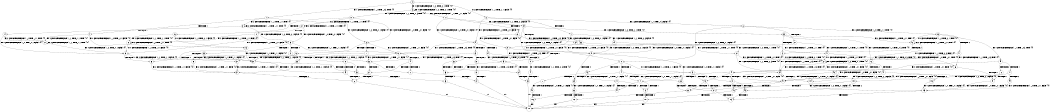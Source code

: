digraph BCG {
size = "7, 10.5";
center = TRUE;
node [shape = circle];
0 [peripheries = 2];
0 -> 1 [label = "EX !1 !ATOMIC_EXCH_BRANCH (1, +1, TRUE, +0, 3, TRUE) !{0}"];
0 -> 2 [label = "EX !2 !ATOMIC_EXCH_BRANCH (1, +1, TRUE, +1, 1, FALSE) !{0}"];
0 -> 3 [label = "EX !0 !ATOMIC_EXCH_BRANCH (1, +0, TRUE, +0, 1, TRUE) !{0}"];
1 -> 4 [label = "TERMINATE !1"];
1 -> 5 [label = "EX !2 !ATOMIC_EXCH_BRANCH (1, +1, TRUE, +1, 1, TRUE) !{0}"];
1 -> 6 [label = "EX !0 !ATOMIC_EXCH_BRANCH (1, +0, TRUE, +0, 1, FALSE) !{0}"];
2 -> 7 [label = "TERMINATE !2"];
2 -> 8 [label = "EX !1 !ATOMIC_EXCH_BRANCH (1, +1, TRUE, +0, 3, FALSE) !{0}"];
2 -> 9 [label = "EX !0 !ATOMIC_EXCH_BRANCH (1, +0, TRUE, +0, 1, FALSE) !{0}"];
3 -> 10 [label = "EX !1 !ATOMIC_EXCH_BRANCH (1, +1, TRUE, +0, 3, TRUE) !{0}"];
3 -> 11 [label = "EX !2 !ATOMIC_EXCH_BRANCH (1, +1, TRUE, +1, 1, FALSE) !{0}"];
3 -> 3 [label = "EX !0 !ATOMIC_EXCH_BRANCH (1, +0, TRUE, +0, 1, TRUE) !{0}"];
4 -> 12 [label = "EX !2 !ATOMIC_EXCH_BRANCH (1, +1, TRUE, +1, 1, TRUE) !{0}"];
4 -> 13 [label = "EX !0 !ATOMIC_EXCH_BRANCH (1, +0, TRUE, +0, 1, FALSE) !{0}"];
5 -> 14 [label = "TERMINATE !1"];
5 -> 15 [label = "EX !0 !ATOMIC_EXCH_BRANCH (1, +0, TRUE, +0, 1, FALSE) !{0}"];
5 -> 5 [label = "EX !2 !ATOMIC_EXCH_BRANCH (1, +1, TRUE, +1, 1, TRUE) !{0}"];
6 -> 16 [label = "TERMINATE !1"];
6 -> 17 [label = "TERMINATE !0"];
6 -> 18 [label = "EX !2 !ATOMIC_EXCH_BRANCH (1, +1, TRUE, +1, 1, FALSE) !{0}"];
7 -> 19 [label = "EX !1 !ATOMIC_EXCH_BRANCH (1, +1, TRUE, +0, 3, FALSE) !{0}"];
7 -> 20 [label = "EX !0 !ATOMIC_EXCH_BRANCH (1, +0, TRUE, +0, 1, FALSE) !{0}"];
8 -> 21 [label = "TERMINATE !2"];
8 -> 22 [label = "EX !0 !ATOMIC_EXCH_BRANCH (1, +0, TRUE, +0, 1, FALSE) !{0}"];
8 -> 23 [label = "EX !1 !ATOMIC_EXCH_BRANCH (1, +0, TRUE, +1, 1, TRUE) !{0}"];
9 -> 24 [label = "TERMINATE !2"];
9 -> 25 [label = "TERMINATE !0"];
9 -> 18 [label = "EX !1 !ATOMIC_EXCH_BRANCH (1, +1, TRUE, +0, 3, TRUE) !{0}"];
10 -> 26 [label = "TERMINATE !1"];
10 -> 27 [label = "EX !2 !ATOMIC_EXCH_BRANCH (1, +1, TRUE, +1, 1, TRUE) !{0}"];
10 -> 6 [label = "EX !0 !ATOMIC_EXCH_BRANCH (1, +0, TRUE, +0, 1, FALSE) !{0}"];
11 -> 28 [label = "TERMINATE !2"];
11 -> 29 [label = "EX !1 !ATOMIC_EXCH_BRANCH (1, +1, TRUE, +0, 3, FALSE) !{0}"];
11 -> 9 [label = "EX !0 !ATOMIC_EXCH_BRANCH (1, +0, TRUE, +0, 1, FALSE) !{0}"];
12 -> 30 [label = "EX !0 !ATOMIC_EXCH_BRANCH (1, +0, TRUE, +0, 1, FALSE) !{0}"];
12 -> 12 [label = "EX !2 !ATOMIC_EXCH_BRANCH (1, +1, TRUE, +1, 1, TRUE) !{0}"];
13 -> 31 [label = "TERMINATE !0"];
13 -> 32 [label = "EX !2 !ATOMIC_EXCH_BRANCH (1, +1, TRUE, +1, 1, FALSE) !{0}"];
14 -> 30 [label = "EX !0 !ATOMIC_EXCH_BRANCH (1, +0, TRUE, +0, 1, FALSE) !{0}"];
14 -> 12 [label = "EX !2 !ATOMIC_EXCH_BRANCH (1, +1, TRUE, +1, 1, TRUE) !{0}"];
15 -> 33 [label = "TERMINATE !1"];
15 -> 34 [label = "TERMINATE !0"];
15 -> 18 [label = "EX !2 !ATOMIC_EXCH_BRANCH (1, +1, TRUE, +1, 1, FALSE) !{0}"];
16 -> 31 [label = "TERMINATE !0"];
16 -> 32 [label = "EX !2 !ATOMIC_EXCH_BRANCH (1, +1, TRUE, +1, 1, FALSE) !{0}"];
17 -> 35 [label = "TERMINATE !1"];
17 -> 36 [label = "EX !2 !ATOMIC_EXCH_BRANCH (1, +1, TRUE, +1, 1, FALSE) !{1}"];
18 -> 37 [label = "TERMINATE !1"];
18 -> 38 [label = "TERMINATE !2"];
18 -> 39 [label = "TERMINATE !0"];
19 -> 40 [label = "EX !0 !ATOMIC_EXCH_BRANCH (1, +0, TRUE, +0, 1, FALSE) !{0}"];
19 -> 41 [label = "EX !1 !ATOMIC_EXCH_BRANCH (1, +0, TRUE, +1, 1, TRUE) !{0}"];
20 -> 42 [label = "TERMINATE !0"];
20 -> 43 [label = "EX !1 !ATOMIC_EXCH_BRANCH (1, +1, TRUE, +0, 3, TRUE) !{0}"];
21 -> 40 [label = "EX !0 !ATOMIC_EXCH_BRANCH (1, +0, TRUE, +0, 1, FALSE) !{0}"];
21 -> 41 [label = "EX !1 !ATOMIC_EXCH_BRANCH (1, +0, TRUE, +1, 1, TRUE) !{0}"];
22 -> 44 [label = "TERMINATE !2"];
22 -> 45 [label = "TERMINATE !0"];
22 -> 46 [label = "EX !1 !ATOMIC_EXCH_BRANCH (1, +0, TRUE, +1, 1, FALSE) !{0}"];
23 -> 47 [label = "TERMINATE !2"];
23 -> 48 [label = "EX !0 !ATOMIC_EXCH_BRANCH (1, +0, TRUE, +0, 1, TRUE) !{0}"];
23 -> 49 [label = "EX !1 !ATOMIC_EXCH_BRANCH (1, +1, TRUE, +0, 3, TRUE) !{0}"];
24 -> 42 [label = "TERMINATE !0"];
24 -> 43 [label = "EX !1 !ATOMIC_EXCH_BRANCH (1, +1, TRUE, +0, 3, TRUE) !{0}"];
25 -> 50 [label = "TERMINATE !2"];
25 -> 36 [label = "EX !1 !ATOMIC_EXCH_BRANCH (1, +1, TRUE, +0, 3, TRUE) !{1}"];
26 -> 51 [label = "EX !2 !ATOMIC_EXCH_BRANCH (1, +1, TRUE, +1, 1, TRUE) !{0}"];
26 -> 13 [label = "EX !0 !ATOMIC_EXCH_BRANCH (1, +0, TRUE, +0, 1, FALSE) !{0}"];
27 -> 52 [label = "TERMINATE !1"];
27 -> 27 [label = "EX !2 !ATOMIC_EXCH_BRANCH (1, +1, TRUE, +1, 1, TRUE) !{0}"];
27 -> 15 [label = "EX !0 !ATOMIC_EXCH_BRANCH (1, +0, TRUE, +0, 1, FALSE) !{0}"];
28 -> 53 [label = "EX !1 !ATOMIC_EXCH_BRANCH (1, +1, TRUE, +0, 3, FALSE) !{0}"];
28 -> 20 [label = "EX !0 !ATOMIC_EXCH_BRANCH (1, +0, TRUE, +0, 1, FALSE) !{0}"];
29 -> 54 [label = "TERMINATE !2"];
29 -> 55 [label = "EX !1 !ATOMIC_EXCH_BRANCH (1, +0, TRUE, +1, 1, TRUE) !{0}"];
29 -> 22 [label = "EX !0 !ATOMIC_EXCH_BRANCH (1, +0, TRUE, +0, 1, FALSE) !{0}"];
30 -> 56 [label = "TERMINATE !0"];
30 -> 32 [label = "EX !2 !ATOMIC_EXCH_BRANCH (1, +1, TRUE, +1, 1, FALSE) !{0}"];
31 -> 57 [label = "EX !2 !ATOMIC_EXCH_BRANCH (1, +1, TRUE, +1, 1, FALSE) !{2}"];
32 -> 58 [label = "TERMINATE !2"];
32 -> 59 [label = "TERMINATE !0"];
33 -> 56 [label = "TERMINATE !0"];
33 -> 32 [label = "EX !2 !ATOMIC_EXCH_BRANCH (1, +1, TRUE, +1, 1, FALSE) !{0}"];
34 -> 60 [label = "TERMINATE !1"];
34 -> 36 [label = "EX !2 !ATOMIC_EXCH_BRANCH (1, +1, TRUE, +1, 1, FALSE) !{1}"];
35 -> 57 [label = "EX !2 !ATOMIC_EXCH_BRANCH (1, +1, TRUE, +1, 1, FALSE) !{2}"];
36 -> 61 [label = "TERMINATE !1"];
36 -> 62 [label = "TERMINATE !2"];
37 -> 58 [label = "TERMINATE !2"];
37 -> 59 [label = "TERMINATE !0"];
38 -> 63 [label = "TERMINATE !1"];
38 -> 64 [label = "TERMINATE !0"];
39 -> 61 [label = "TERMINATE !1"];
39 -> 62 [label = "TERMINATE !2"];
40 -> 65 [label = "TERMINATE !0"];
40 -> 66 [label = "EX !1 !ATOMIC_EXCH_BRANCH (1, +0, TRUE, +1, 1, FALSE) !{0}"];
41 -> 67 [label = "EX !0 !ATOMIC_EXCH_BRANCH (1, +0, TRUE, +0, 1, TRUE) !{0}"];
41 -> 68 [label = "EX !1 !ATOMIC_EXCH_BRANCH (1, +1, TRUE, +0, 3, TRUE) !{0}"];
42 -> 69 [label = "EX !1 !ATOMIC_EXCH_BRANCH (1, +1, TRUE, +0, 3, TRUE) !{2}"];
43 -> 63 [label = "TERMINATE !1"];
43 -> 64 [label = "TERMINATE !0"];
44 -> 65 [label = "TERMINATE !0"];
44 -> 66 [label = "EX !1 !ATOMIC_EXCH_BRANCH (1, +0, TRUE, +1, 1, FALSE) !{0}"];
45 -> 70 [label = "TERMINATE !2"];
45 -> 71 [label = "EX !1 !ATOMIC_EXCH_BRANCH (1, +0, TRUE, +1, 1, FALSE) !{1}"];
46 -> 72 [label = "TERMINATE !1"];
46 -> 73 [label = "TERMINATE !2"];
46 -> 74 [label = "TERMINATE !0"];
47 -> 67 [label = "EX !0 !ATOMIC_EXCH_BRANCH (1, +0, TRUE, +0, 1, TRUE) !{0}"];
47 -> 68 [label = "EX !1 !ATOMIC_EXCH_BRANCH (1, +1, TRUE, +0, 3, TRUE) !{0}"];
48 -> 75 [label = "TERMINATE !2"];
48 -> 76 [label = "EX !1 !ATOMIC_EXCH_BRANCH (1, +1, TRUE, +0, 3, TRUE) !{0}"];
48 -> 48 [label = "EX !0 !ATOMIC_EXCH_BRANCH (1, +0, TRUE, +0, 1, TRUE) !{0}"];
49 -> 77 [label = "TERMINATE !1"];
49 -> 78 [label = "TERMINATE !2"];
49 -> 79 [label = "EX !0 !ATOMIC_EXCH_BRANCH (1, +0, TRUE, +0, 1, FALSE) !{0}"];
50 -> 80 [label = "EX !1 !ATOMIC_EXCH_BRANCH (1, +1, TRUE, +0, 3, TRUE) !{1}"];
51 -> 51 [label = "EX !2 !ATOMIC_EXCH_BRANCH (1, +1, TRUE, +1, 1, TRUE) !{0}"];
51 -> 30 [label = "EX !0 !ATOMIC_EXCH_BRANCH (1, +0, TRUE, +0, 1, FALSE) !{0}"];
52 -> 51 [label = "EX !2 !ATOMIC_EXCH_BRANCH (1, +1, TRUE, +1, 1, TRUE) !{0}"];
52 -> 30 [label = "EX !0 !ATOMIC_EXCH_BRANCH (1, +0, TRUE, +0, 1, FALSE) !{0}"];
53 -> 81 [label = "EX !1 !ATOMIC_EXCH_BRANCH (1, +0, TRUE, +1, 1, TRUE) !{0}"];
53 -> 40 [label = "EX !0 !ATOMIC_EXCH_BRANCH (1, +0, TRUE, +0, 1, FALSE) !{0}"];
54 -> 81 [label = "EX !1 !ATOMIC_EXCH_BRANCH (1, +0, TRUE, +1, 1, TRUE) !{0}"];
54 -> 40 [label = "EX !0 !ATOMIC_EXCH_BRANCH (1, +0, TRUE, +0, 1, FALSE) !{0}"];
55 -> 75 [label = "TERMINATE !2"];
55 -> 76 [label = "EX !1 !ATOMIC_EXCH_BRANCH (1, +1, TRUE, +0, 3, TRUE) !{0}"];
55 -> 48 [label = "EX !0 !ATOMIC_EXCH_BRANCH (1, +0, TRUE, +0, 1, TRUE) !{0}"];
56 -> 57 [label = "EX !2 !ATOMIC_EXCH_BRANCH (1, +1, TRUE, +1, 1, FALSE) !{2}"];
57 -> 82 [label = "TERMINATE !2"];
58 -> 83 [label = "TERMINATE !0"];
59 -> 82 [label = "TERMINATE !2"];
60 -> 57 [label = "EX !2 !ATOMIC_EXCH_BRANCH (1, +1, TRUE, +1, 1, FALSE) !{2}"];
61 -> 82 [label = "TERMINATE !2"];
62 -> 84 [label = "TERMINATE !1"];
63 -> 83 [label = "TERMINATE !0"];
64 -> 85 [label = "TERMINATE !1"];
65 -> 86 [label = "EX !1 !ATOMIC_EXCH_BRANCH (1, +0, TRUE, +1, 1, FALSE) !{2}"];
66 -> 87 [label = "TERMINATE !1"];
66 -> 88 [label = "TERMINATE !0"];
67 -> 89 [label = "EX !1 !ATOMIC_EXCH_BRANCH (1, +1, TRUE, +0, 3, TRUE) !{0}"];
67 -> 67 [label = "EX !0 !ATOMIC_EXCH_BRANCH (1, +0, TRUE, +0, 1, TRUE) !{0}"];
68 -> 90 [label = "TERMINATE !1"];
68 -> 91 [label = "EX !0 !ATOMIC_EXCH_BRANCH (1, +0, TRUE, +0, 1, FALSE) !{0}"];
69 -> 85 [label = "TERMINATE !1"];
70 -> 92 [label = "EX !1 !ATOMIC_EXCH_BRANCH (1, +0, TRUE, +1, 1, FALSE) !{1}"];
71 -> 93 [label = "TERMINATE !1"];
71 -> 94 [label = "TERMINATE !2"];
72 -> 95 [label = "TERMINATE !2"];
72 -> 96 [label = "TERMINATE !0"];
73 -> 87 [label = "TERMINATE !1"];
73 -> 88 [label = "TERMINATE !0"];
74 -> 93 [label = "TERMINATE !1"];
74 -> 94 [label = "TERMINATE !2"];
75 -> 89 [label = "EX !1 !ATOMIC_EXCH_BRANCH (1, +1, TRUE, +0, 3, TRUE) !{0}"];
75 -> 67 [label = "EX !0 !ATOMIC_EXCH_BRANCH (1, +0, TRUE, +0, 1, TRUE) !{0}"];
76 -> 97 [label = "TERMINATE !1"];
76 -> 98 [label = "TERMINATE !2"];
76 -> 79 [label = "EX !0 !ATOMIC_EXCH_BRANCH (1, +0, TRUE, +0, 1, FALSE) !{0}"];
77 -> 99 [label = "TERMINATE !2"];
77 -> 100 [label = "EX !0 !ATOMIC_EXCH_BRANCH (1, +0, TRUE, +0, 1, FALSE) !{0}"];
78 -> 90 [label = "TERMINATE !1"];
78 -> 91 [label = "EX !0 !ATOMIC_EXCH_BRANCH (1, +0, TRUE, +0, 1, FALSE) !{0}"];
79 -> 72 [label = "TERMINATE !1"];
79 -> 73 [label = "TERMINATE !2"];
79 -> 74 [label = "TERMINATE !0"];
80 -> 84 [label = "TERMINATE !1"];
81 -> 89 [label = "EX !1 !ATOMIC_EXCH_BRANCH (1, +1, TRUE, +0, 3, TRUE) !{0}"];
81 -> 67 [label = "EX !0 !ATOMIC_EXCH_BRANCH (1, +0, TRUE, +0, 1, TRUE) !{0}"];
82 -> 101 [label = "exit"];
83 -> 101 [label = "exit"];
84 -> 101 [label = "exit"];
85 -> 101 [label = "exit"];
86 -> 102 [label = "TERMINATE !1"];
87 -> 103 [label = "TERMINATE !0"];
88 -> 102 [label = "TERMINATE !1"];
89 -> 104 [label = "TERMINATE !1"];
89 -> 91 [label = "EX !0 !ATOMIC_EXCH_BRANCH (1, +0, TRUE, +0, 1, FALSE) !{0}"];
90 -> 105 [label = "EX !0 !ATOMIC_EXCH_BRANCH (1, +0, TRUE, +0, 1, FALSE) !{0}"];
91 -> 87 [label = "TERMINATE !1"];
91 -> 88 [label = "TERMINATE !0"];
92 -> 106 [label = "TERMINATE !1"];
93 -> 107 [label = "TERMINATE !2"];
94 -> 106 [label = "TERMINATE !1"];
95 -> 103 [label = "TERMINATE !0"];
96 -> 107 [label = "TERMINATE !2"];
97 -> 108 [label = "TERMINATE !2"];
97 -> 100 [label = "EX !0 !ATOMIC_EXCH_BRANCH (1, +0, TRUE, +0, 1, FALSE) !{0}"];
98 -> 104 [label = "TERMINATE !1"];
98 -> 91 [label = "EX !0 !ATOMIC_EXCH_BRANCH (1, +0, TRUE, +0, 1, FALSE) !{0}"];
99 -> 105 [label = "EX !0 !ATOMIC_EXCH_BRANCH (1, +0, TRUE, +0, 1, FALSE) !{0}"];
100 -> 95 [label = "TERMINATE !2"];
100 -> 96 [label = "TERMINATE !0"];
102 -> 101 [label = "exit"];
103 -> 101 [label = "exit"];
104 -> 105 [label = "EX !0 !ATOMIC_EXCH_BRANCH (1, +0, TRUE, +0, 1, FALSE) !{0}"];
105 -> 103 [label = "TERMINATE !0"];
106 -> 101 [label = "exit"];
107 -> 101 [label = "exit"];
108 -> 105 [label = "EX !0 !ATOMIC_EXCH_BRANCH (1, +0, TRUE, +0, 1, FALSE) !{0}"];
}
